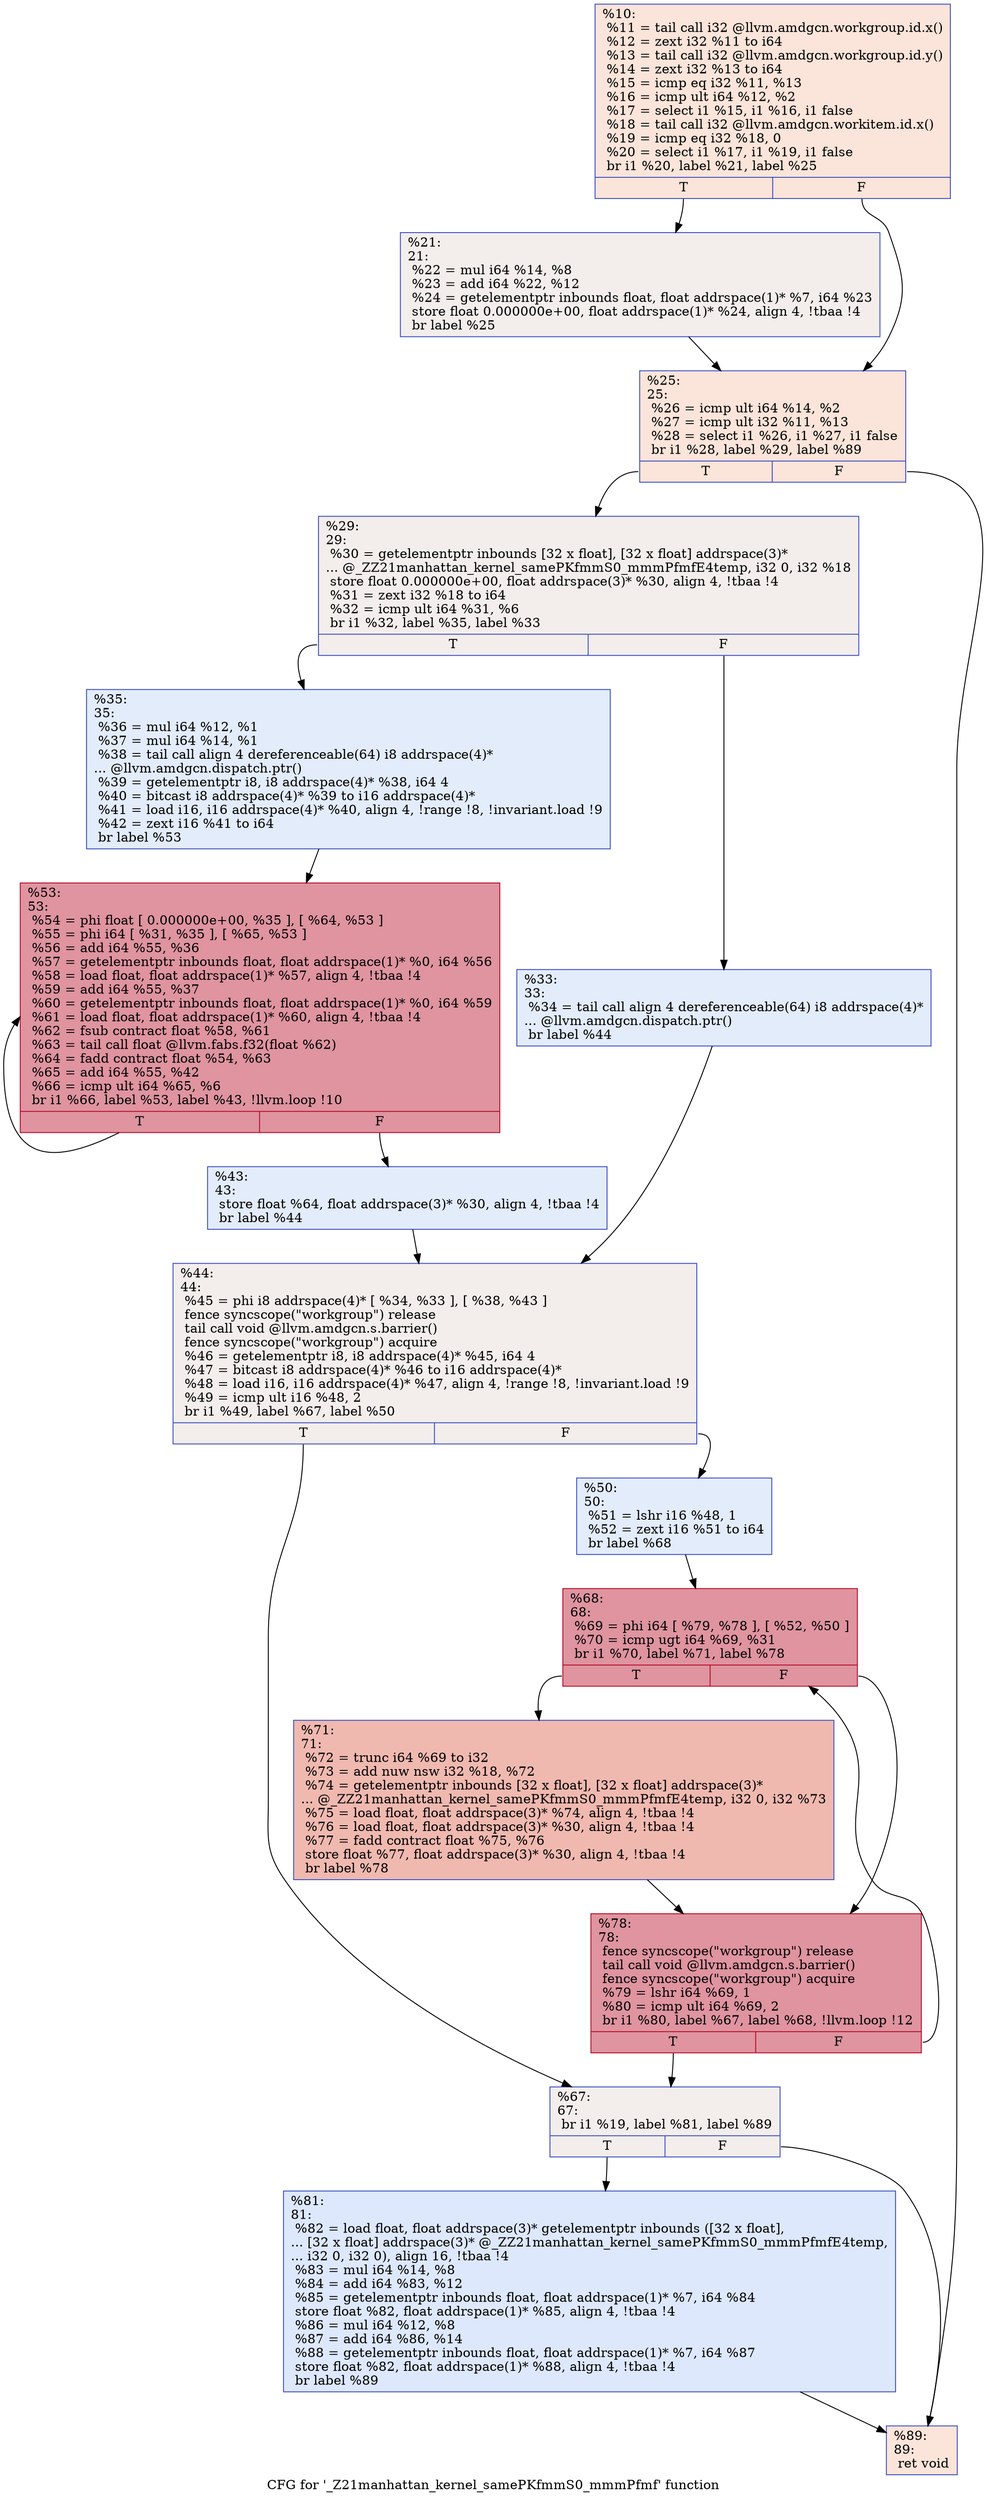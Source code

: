 digraph "CFG for '_Z21manhattan_kernel_samePKfmmS0_mmmPfmf' function" {
	label="CFG for '_Z21manhattan_kernel_samePKfmmS0_mmmPfmf' function";

	Node0x5600930 [shape=record,color="#3d50c3ff", style=filled, fillcolor="#f5c1a970",label="{%10:\l  %11 = tail call i32 @llvm.amdgcn.workgroup.id.x()\l  %12 = zext i32 %11 to i64\l  %13 = tail call i32 @llvm.amdgcn.workgroup.id.y()\l  %14 = zext i32 %13 to i64\l  %15 = icmp eq i32 %11, %13\l  %16 = icmp ult i64 %12, %2\l  %17 = select i1 %15, i1 %16, i1 false\l  %18 = tail call i32 @llvm.amdgcn.workitem.id.x()\l  %19 = icmp eq i32 %18, 0\l  %20 = select i1 %17, i1 %19, i1 false\l  br i1 %20, label %21, label %25\l|{<s0>T|<s1>F}}"];
	Node0x5600930:s0 -> Node0x5602140;
	Node0x5600930:s1 -> Node0x56021d0;
	Node0x5602140 [shape=record,color="#3d50c3ff", style=filled, fillcolor="#e3d9d370",label="{%21:\l21:                                               \l  %22 = mul i64 %14, %8\l  %23 = add i64 %22, %12\l  %24 = getelementptr inbounds float, float addrspace(1)* %7, i64 %23\l  store float 0.000000e+00, float addrspace(1)* %24, align 4, !tbaa !4\l  br label %25\l}"];
	Node0x5602140 -> Node0x56021d0;
	Node0x56021d0 [shape=record,color="#3d50c3ff", style=filled, fillcolor="#f5c1a970",label="{%25:\l25:                                               \l  %26 = icmp ult i64 %14, %2\l  %27 = icmp ult i32 %11, %13\l  %28 = select i1 %26, i1 %27, i1 false\l  br i1 %28, label %29, label %89\l|{<s0>T|<s1>F}}"];
	Node0x56021d0:s0 -> Node0x5603d60;
	Node0x56021d0:s1 -> Node0x5603db0;
	Node0x5603d60 [shape=record,color="#3d50c3ff", style=filled, fillcolor="#e3d9d370",label="{%29:\l29:                                               \l  %30 = getelementptr inbounds [32 x float], [32 x float] addrspace(3)*\l... @_ZZ21manhattan_kernel_samePKfmmS0_mmmPfmfE4temp, i32 0, i32 %18\l  store float 0.000000e+00, float addrspace(3)* %30, align 4, !tbaa !4\l  %31 = zext i32 %18 to i64\l  %32 = icmp ult i64 %31, %6\l  br i1 %32, label %35, label %33\l|{<s0>T|<s1>F}}"];
	Node0x5603d60:s0 -> Node0x5603f40;
	Node0x5603d60:s1 -> Node0x5601630;
	Node0x5601630 [shape=record,color="#3d50c3ff", style=filled, fillcolor="#bfd3f670",label="{%33:\l33:                                               \l  %34 = tail call align 4 dereferenceable(64) i8 addrspace(4)*\l... @llvm.amdgcn.dispatch.ptr()\l  br label %44\l}"];
	Node0x5601630 -> Node0x5604c20;
	Node0x5603f40 [shape=record,color="#3d50c3ff", style=filled, fillcolor="#bfd3f670",label="{%35:\l35:                                               \l  %36 = mul i64 %12, %1\l  %37 = mul i64 %14, %1\l  %38 = tail call align 4 dereferenceable(64) i8 addrspace(4)*\l... @llvm.amdgcn.dispatch.ptr()\l  %39 = getelementptr i8, i8 addrspace(4)* %38, i64 4\l  %40 = bitcast i8 addrspace(4)* %39 to i16 addrspace(4)*\l  %41 = load i16, i16 addrspace(4)* %40, align 4, !range !8, !invariant.load !9\l  %42 = zext i16 %41 to i64\l  br label %53\l}"];
	Node0x5603f40 -> Node0x56053c0;
	Node0x56054c0 [shape=record,color="#3d50c3ff", style=filled, fillcolor="#bfd3f670",label="{%43:\l43:                                               \l  store float %64, float addrspace(3)* %30, align 4, !tbaa !4\l  br label %44\l}"];
	Node0x56054c0 -> Node0x5604c20;
	Node0x5604c20 [shape=record,color="#3d50c3ff", style=filled, fillcolor="#e3d9d370",label="{%44:\l44:                                               \l  %45 = phi i8 addrspace(4)* [ %34, %33 ], [ %38, %43 ]\l  fence syncscope(\"workgroup\") release\l  tail call void @llvm.amdgcn.s.barrier()\l  fence syncscope(\"workgroup\") acquire\l  %46 = getelementptr i8, i8 addrspace(4)* %45, i64 4\l  %47 = bitcast i8 addrspace(4)* %46 to i16 addrspace(4)*\l  %48 = load i16, i16 addrspace(4)* %47, align 4, !range !8, !invariant.load !9\l  %49 = icmp ult i16 %48, 2\l  br i1 %49, label %67, label %50\l|{<s0>T|<s1>F}}"];
	Node0x5604c20:s0 -> Node0x5606860;
	Node0x5604c20:s1 -> Node0x56068f0;
	Node0x56068f0 [shape=record,color="#3d50c3ff", style=filled, fillcolor="#bfd3f670",label="{%50:\l50:                                               \l  %51 = lshr i16 %48, 1\l  %52 = zext i16 %51 to i64\l  br label %68\l}"];
	Node0x56068f0 -> Node0x5606b60;
	Node0x56053c0 [shape=record,color="#b70d28ff", style=filled, fillcolor="#b70d2870",label="{%53:\l53:                                               \l  %54 = phi float [ 0.000000e+00, %35 ], [ %64, %53 ]\l  %55 = phi i64 [ %31, %35 ], [ %65, %53 ]\l  %56 = add i64 %55, %36\l  %57 = getelementptr inbounds float, float addrspace(1)* %0, i64 %56\l  %58 = load float, float addrspace(1)* %57, align 4, !tbaa !4\l  %59 = add i64 %55, %37\l  %60 = getelementptr inbounds float, float addrspace(1)* %0, i64 %59\l  %61 = load float, float addrspace(1)* %60, align 4, !tbaa !4\l  %62 = fsub contract float %58, %61\l  %63 = tail call float @llvm.fabs.f32(float %62)\l  %64 = fadd contract float %54, %63\l  %65 = add i64 %55, %42\l  %66 = icmp ult i64 %65, %6\l  br i1 %66, label %53, label %43, !llvm.loop !10\l|{<s0>T|<s1>F}}"];
	Node0x56053c0:s0 -> Node0x56053c0;
	Node0x56053c0:s1 -> Node0x56054c0;
	Node0x5606860 [shape=record,color="#3d50c3ff", style=filled, fillcolor="#e3d9d370",label="{%67:\l67:                                               \l  br i1 %19, label %81, label %89\l|{<s0>T|<s1>F}}"];
	Node0x5606860:s0 -> Node0x5607890;
	Node0x5606860:s1 -> Node0x5603db0;
	Node0x5606b60 [shape=record,color="#b70d28ff", style=filled, fillcolor="#b70d2870",label="{%68:\l68:                                               \l  %69 = phi i64 [ %79, %78 ], [ %52, %50 ]\l  %70 = icmp ugt i64 %69, %31\l  br i1 %70, label %71, label %78\l|{<s0>T|<s1>F}}"];
	Node0x5606b60:s0 -> Node0x5607b60;
	Node0x5606b60:s1 -> Node0x5607990;
	Node0x5607b60 [shape=record,color="#3d50c3ff", style=filled, fillcolor="#de614d70",label="{%71:\l71:                                               \l  %72 = trunc i64 %69 to i32\l  %73 = add nuw nsw i32 %18, %72\l  %74 = getelementptr inbounds [32 x float], [32 x float] addrspace(3)*\l... @_ZZ21manhattan_kernel_samePKfmmS0_mmmPfmfE4temp, i32 0, i32 %73\l  %75 = load float, float addrspace(3)* %74, align 4, !tbaa !4\l  %76 = load float, float addrspace(3)* %30, align 4, !tbaa !4\l  %77 = fadd contract float %75, %76\l  store float %77, float addrspace(3)* %30, align 4, !tbaa !4\l  br label %78\l}"];
	Node0x5607b60 -> Node0x5607990;
	Node0x5607990 [shape=record,color="#b70d28ff", style=filled, fillcolor="#b70d2870",label="{%78:\l78:                                               \l  fence syncscope(\"workgroup\") release\l  tail call void @llvm.amdgcn.s.barrier()\l  fence syncscope(\"workgroup\") acquire\l  %79 = lshr i64 %69, 1\l  %80 = icmp ult i64 %69, 2\l  br i1 %80, label %67, label %68, !llvm.loop !12\l|{<s0>T|<s1>F}}"];
	Node0x5607990:s0 -> Node0x5606860;
	Node0x5607990:s1 -> Node0x5606b60;
	Node0x5607890 [shape=record,color="#3d50c3ff", style=filled, fillcolor="#b2ccfb70",label="{%81:\l81:                                               \l  %82 = load float, float addrspace(3)* getelementptr inbounds ([32 x float],\l... [32 x float] addrspace(3)* @_ZZ21manhattan_kernel_samePKfmmS0_mmmPfmfE4temp,\l... i32 0, i32 0), align 16, !tbaa !4\l  %83 = mul i64 %14, %8\l  %84 = add i64 %83, %12\l  %85 = getelementptr inbounds float, float addrspace(1)* %7, i64 %84\l  store float %82, float addrspace(1)* %85, align 4, !tbaa !4\l  %86 = mul i64 %12, %8\l  %87 = add i64 %86, %14\l  %88 = getelementptr inbounds float, float addrspace(1)* %7, i64 %87\l  store float %82, float addrspace(1)* %88, align 4, !tbaa !4\l  br label %89\l}"];
	Node0x5607890 -> Node0x5603db0;
	Node0x5603db0 [shape=record,color="#3d50c3ff", style=filled, fillcolor="#f5c1a970",label="{%89:\l89:                                               \l  ret void\l}"];
}
